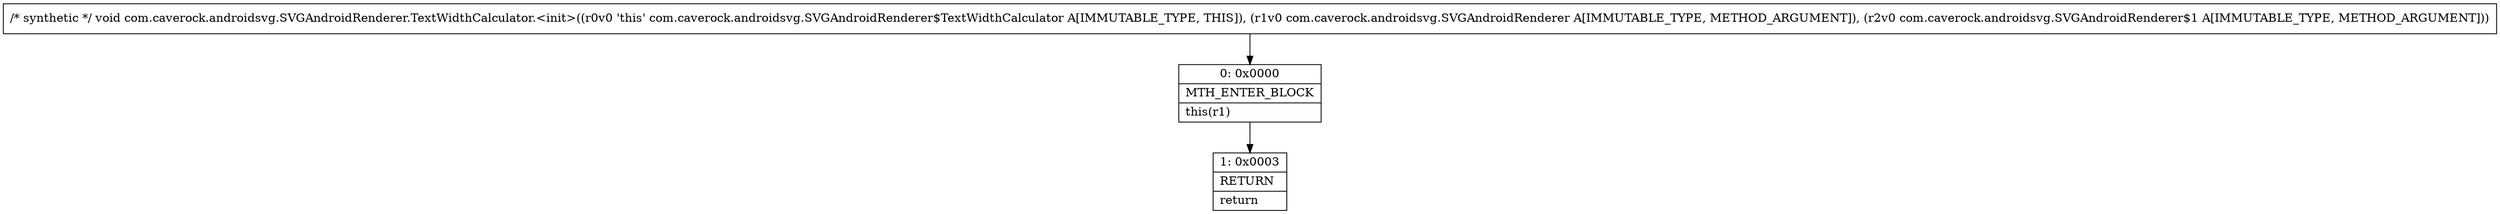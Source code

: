 digraph "CFG forcom.caverock.androidsvg.SVGAndroidRenderer.TextWidthCalculator.\<init\>(Lcom\/caverock\/androidsvg\/SVGAndroidRenderer;Lcom\/caverock\/androidsvg\/SVGAndroidRenderer$1;)V" {
Node_0 [shape=record,label="{0\:\ 0x0000|MTH_ENTER_BLOCK\l|this(r1)\l}"];
Node_1 [shape=record,label="{1\:\ 0x0003|RETURN\l|return\l}"];
MethodNode[shape=record,label="{\/* synthetic *\/ void com.caverock.androidsvg.SVGAndroidRenderer.TextWidthCalculator.\<init\>((r0v0 'this' com.caverock.androidsvg.SVGAndroidRenderer$TextWidthCalculator A[IMMUTABLE_TYPE, THIS]), (r1v0 com.caverock.androidsvg.SVGAndroidRenderer A[IMMUTABLE_TYPE, METHOD_ARGUMENT]), (r2v0 com.caverock.androidsvg.SVGAndroidRenderer$1 A[IMMUTABLE_TYPE, METHOD_ARGUMENT])) }"];
MethodNode -> Node_0;
Node_0 -> Node_1;
}

